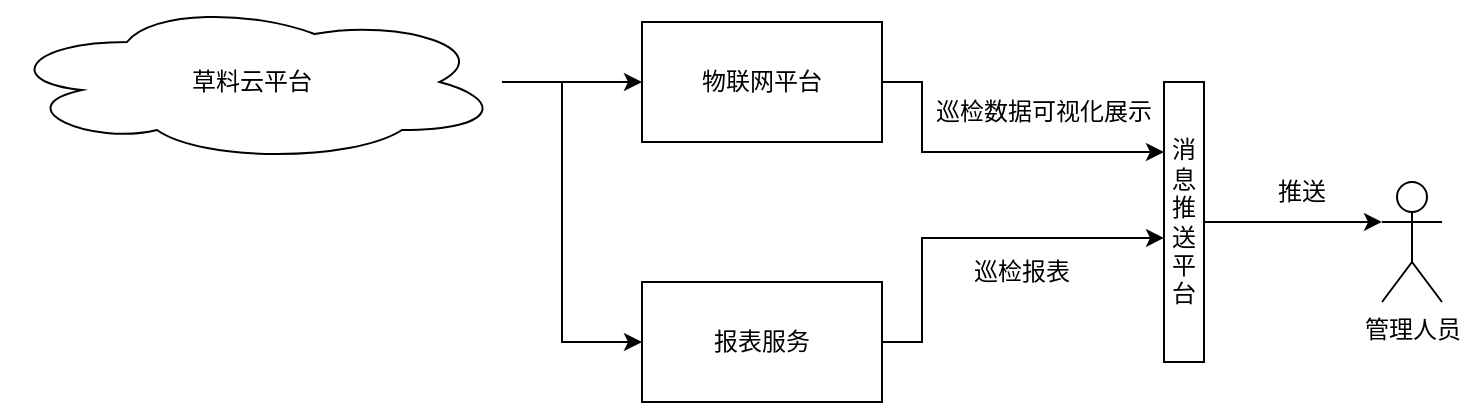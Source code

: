 <mxfile version="21.1.0" type="github">
  <diagram name="第 1 页" id="B0IZb8abPGkteQo90t3f">
    <mxGraphModel dx="1128" dy="487" grid="1" gridSize="10" guides="1" tooltips="1" connect="1" arrows="1" fold="1" page="1" pageScale="1" pageWidth="827" pageHeight="1169" math="0" shadow="0">
      <root>
        <mxCell id="0" />
        <mxCell id="1" parent="0" />
        <mxCell id="XSe23DP99E-pY93Zr4c6-3" style="edgeStyle=orthogonalEdgeStyle;rounded=0;orthogonalLoop=1;jettySize=auto;html=1;" edge="1" parent="1" source="XSe23DP99E-pY93Zr4c6-1" target="XSe23DP99E-pY93Zr4c6-2">
          <mxGeometry relative="1" as="geometry" />
        </mxCell>
        <mxCell id="XSe23DP99E-pY93Zr4c6-5" style="edgeStyle=orthogonalEdgeStyle;rounded=0;orthogonalLoop=1;jettySize=auto;html=1;entryX=0;entryY=0.5;entryDx=0;entryDy=0;" edge="1" parent="1" source="XSe23DP99E-pY93Zr4c6-1" target="XSe23DP99E-pY93Zr4c6-4">
          <mxGeometry relative="1" as="geometry">
            <Array as="points">
              <mxPoint x="280" y="340" />
              <mxPoint x="280" y="470" />
            </Array>
          </mxGeometry>
        </mxCell>
        <mxCell id="XSe23DP99E-pY93Zr4c6-1" value="草料云平台" style="ellipse;shape=cloud;whiteSpace=wrap;html=1;" vertex="1" parent="1">
          <mxGeometry y="300" width="250" height="80" as="geometry" />
        </mxCell>
        <mxCell id="XSe23DP99E-pY93Zr4c6-18" style="edgeStyle=orthogonalEdgeStyle;rounded=0;orthogonalLoop=1;jettySize=auto;html=1;entryX=0;entryY=0.25;entryDx=0;entryDy=0;" edge="1" parent="1" source="XSe23DP99E-pY93Zr4c6-2" target="XSe23DP99E-pY93Zr4c6-12">
          <mxGeometry relative="1" as="geometry">
            <Array as="points">
              <mxPoint x="460" y="340" />
              <mxPoint x="460" y="375" />
            </Array>
          </mxGeometry>
        </mxCell>
        <mxCell id="XSe23DP99E-pY93Zr4c6-2" value="物联网平台" style="rounded=0;whiteSpace=wrap;html=1;" vertex="1" parent="1">
          <mxGeometry x="320" y="310" width="120" height="60" as="geometry" />
        </mxCell>
        <mxCell id="XSe23DP99E-pY93Zr4c6-7" style="edgeStyle=orthogonalEdgeStyle;rounded=0;orthogonalLoop=1;jettySize=auto;html=1;exitX=1;exitY=0.5;exitDx=0;exitDy=0;entryX=0;entryY=0.557;entryDx=0;entryDy=0;entryPerimeter=0;" edge="1" parent="1" source="XSe23DP99E-pY93Zr4c6-4" target="XSe23DP99E-pY93Zr4c6-12">
          <mxGeometry relative="1" as="geometry">
            <Array as="points">
              <mxPoint x="460" y="470" />
              <mxPoint x="460" y="418" />
            </Array>
          </mxGeometry>
        </mxCell>
        <mxCell id="XSe23DP99E-pY93Zr4c6-4" value="报表服务" style="rounded=0;whiteSpace=wrap;html=1;" vertex="1" parent="1">
          <mxGeometry x="320" y="440" width="120" height="60" as="geometry" />
        </mxCell>
        <mxCell id="XSe23DP99E-pY93Zr4c6-6" value="管理人员" style="shape=umlActor;verticalLabelPosition=bottom;verticalAlign=top;html=1;outlineConnect=0;" vertex="1" parent="1">
          <mxGeometry x="690" y="390" width="30" height="60" as="geometry" />
        </mxCell>
        <mxCell id="XSe23DP99E-pY93Zr4c6-9" value="巡检报表" style="text;strokeColor=none;align=center;fillColor=none;html=1;verticalAlign=middle;whiteSpace=wrap;rounded=0;" vertex="1" parent="1">
          <mxGeometry x="450" y="420" width="120" height="30" as="geometry" />
        </mxCell>
        <mxCell id="XSe23DP99E-pY93Zr4c6-15" style="edgeStyle=orthogonalEdgeStyle;rounded=0;orthogonalLoop=1;jettySize=auto;html=1;entryX=0;entryY=0.333;entryDx=0;entryDy=0;entryPerimeter=0;" edge="1" parent="1" source="XSe23DP99E-pY93Zr4c6-12" target="XSe23DP99E-pY93Zr4c6-6">
          <mxGeometry relative="1" as="geometry" />
        </mxCell>
        <mxCell id="XSe23DP99E-pY93Zr4c6-12" value="消息推送平台" style="rounded=0;whiteSpace=wrap;html=1;" vertex="1" parent="1">
          <mxGeometry x="581" y="340" width="20" height="140" as="geometry" />
        </mxCell>
        <mxCell id="XSe23DP99E-pY93Zr4c6-11" value="巡检数据可视化展示" style="text;strokeColor=none;align=center;fillColor=none;html=1;verticalAlign=middle;whiteSpace=wrap;rounded=0;" vertex="1" parent="1">
          <mxGeometry x="461" y="340" width="120" height="30" as="geometry" />
        </mxCell>
        <mxCell id="XSe23DP99E-pY93Zr4c6-19" value="推送" style="text;strokeColor=none;align=center;fillColor=none;html=1;verticalAlign=middle;whiteSpace=wrap;rounded=0;" vertex="1" parent="1">
          <mxGeometry x="620" y="380" width="60" height="30" as="geometry" />
        </mxCell>
      </root>
    </mxGraphModel>
  </diagram>
</mxfile>
